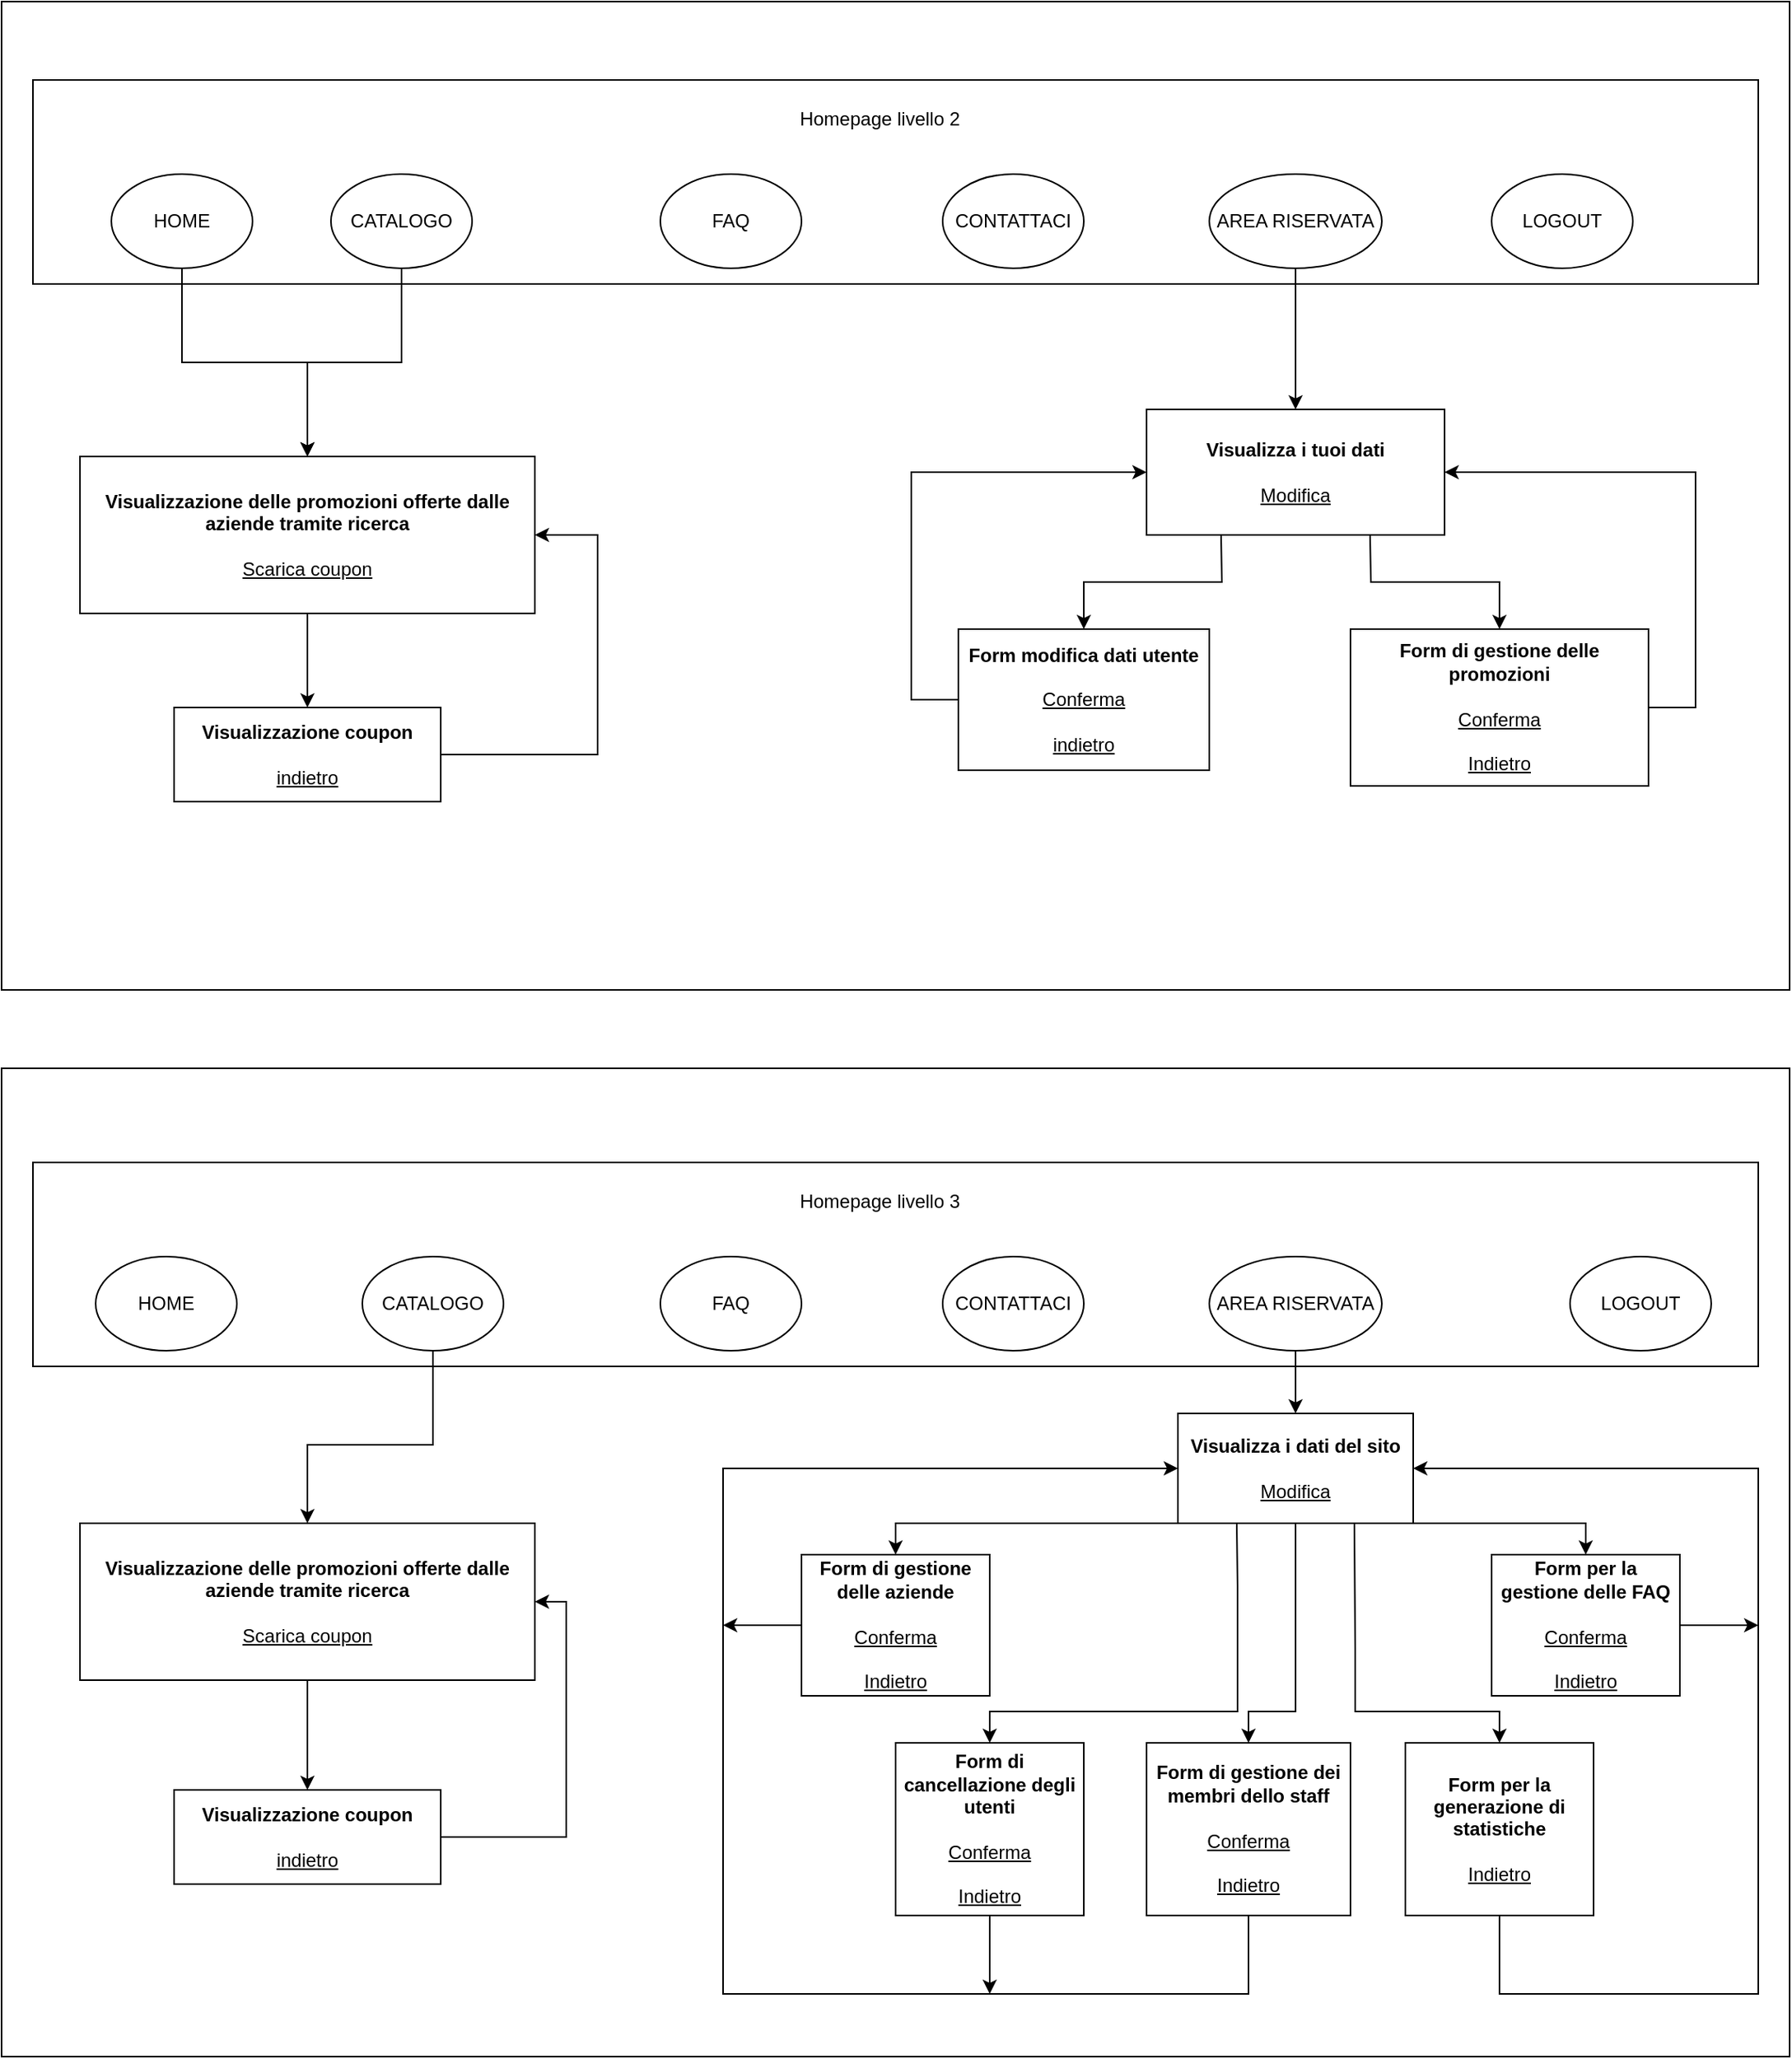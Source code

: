 <mxfile version="21.2.6" type="device" pages="3">
  <diagram name="Lv2-3" id="_M-2xF81Z97StXX9Xhtc">
    <mxGraphModel dx="1400" dy="721" grid="1" gridSize="10" guides="1" tooltips="1" connect="1" arrows="1" fold="1" page="1" pageScale="1" pageWidth="827" pageHeight="1169" math="0" shadow="0">
      <root>
        <mxCell id="0" />
        <mxCell id="1" parent="0" />
        <mxCell id="rX6alPP_R84iCfiomxFw-1" value="" style="rounded=0;whiteSpace=wrap;html=1;" parent="1" vertex="1">
          <mxGeometry x="10" y="50" width="1140" height="630" as="geometry" />
        </mxCell>
        <mxCell id="rX6alPP_R84iCfiomxFw-9" value="" style="rounded=0;whiteSpace=wrap;html=1;" parent="1" vertex="1">
          <mxGeometry x="30" y="100" width="1100" height="130" as="geometry" />
        </mxCell>
        <mxCell id="Ylp3q53HkIbgLGMi-mtZ-3" style="edgeStyle=orthogonalEdgeStyle;rounded=0;orthogonalLoop=1;jettySize=auto;html=1;exitX=0.5;exitY=1;exitDx=0;exitDy=0;entryX=0.5;entryY=0;entryDx=0;entryDy=0;" edge="1" parent="1" source="rX6alPP_R84iCfiomxFw-12" target="rX6alPP_R84iCfiomxFw-14">
          <mxGeometry relative="1" as="geometry">
            <mxPoint x="200" y="330" as="targetPoint" />
          </mxGeometry>
        </mxCell>
        <mxCell id="rX6alPP_R84iCfiomxFw-12" value="CATALOGO" style="ellipse;whiteSpace=wrap;html=1;" parent="1" vertex="1">
          <mxGeometry x="220" y="160" width="90" height="60" as="geometry" />
        </mxCell>
        <mxCell id="Ylp3q53HkIbgLGMi-mtZ-1" style="edgeStyle=orthogonalEdgeStyle;rounded=0;orthogonalLoop=1;jettySize=auto;html=1;exitX=0.5;exitY=1;exitDx=0;exitDy=0;entryX=0.5;entryY=0;entryDx=0;entryDy=0;" edge="1" parent="1" source="rX6alPP_R84iCfiomxFw-13" target="rX6alPP_R84iCfiomxFw-14">
          <mxGeometry relative="1" as="geometry" />
        </mxCell>
        <mxCell id="rX6alPP_R84iCfiomxFw-13" value="HOME" style="ellipse;whiteSpace=wrap;html=1;" parent="1" vertex="1">
          <mxGeometry x="80" y="160" width="90" height="60" as="geometry" />
        </mxCell>
        <mxCell id="rX6alPP_R84iCfiomxFw-14" value="&lt;b&gt;Visualizzazione delle promozioni offerte dalle aziende tramite ricerca&lt;/b&gt;&lt;br&gt;&lt;br&gt;&lt;u&gt;Scarica coupon&lt;/u&gt;" style="rounded=0;whiteSpace=wrap;html=1;" parent="1" vertex="1">
          <mxGeometry x="60" y="340" width="290" height="100" as="geometry" />
        </mxCell>
        <mxCell id="Ylp3q53HkIbgLGMi-mtZ-4" style="edgeStyle=orthogonalEdgeStyle;rounded=0;orthogonalLoop=1;jettySize=auto;html=1;exitX=1;exitY=0.5;exitDx=0;exitDy=0;entryX=1;entryY=0.5;entryDx=0;entryDy=0;" edge="1" parent="1" source="rX6alPP_R84iCfiomxFw-16" target="rX6alPP_R84iCfiomxFw-14">
          <mxGeometry relative="1" as="geometry">
            <Array as="points">
              <mxPoint x="390" y="530" />
              <mxPoint x="390" y="390" />
            </Array>
          </mxGeometry>
        </mxCell>
        <mxCell id="rX6alPP_R84iCfiomxFw-16" value="&lt;b&gt;Visualizzazione coupon&lt;/b&gt;&lt;br&gt;&lt;br&gt;&lt;u&gt;indietro&lt;/u&gt;" style="rounded=0;whiteSpace=wrap;html=1;" parent="1" vertex="1">
          <mxGeometry x="120" y="500" width="170" height="60" as="geometry" />
        </mxCell>
        <mxCell id="rX6alPP_R84iCfiomxFw-17" value="" style="endArrow=classic;html=1;rounded=0;exitX=0.5;exitY=1;exitDx=0;exitDy=0;" parent="1" source="rX6alPP_R84iCfiomxFw-14" target="rX6alPP_R84iCfiomxFw-16" edge="1">
          <mxGeometry width="50" height="50" relative="1" as="geometry">
            <mxPoint x="400" y="390" as="sourcePoint" />
            <mxPoint x="450" y="340" as="targetPoint" />
          </mxGeometry>
        </mxCell>
        <mxCell id="rX6alPP_R84iCfiomxFw-19" value="FAQ" style="ellipse;whiteSpace=wrap;html=1;" parent="1" vertex="1">
          <mxGeometry x="430" y="160" width="90" height="60" as="geometry" />
        </mxCell>
        <mxCell id="rX6alPP_R84iCfiomxFw-20" value="CONTATTACI" style="ellipse;whiteSpace=wrap;html=1;" parent="1" vertex="1">
          <mxGeometry x="610" y="160" width="90" height="60" as="geometry" />
        </mxCell>
        <mxCell id="rX6alPP_R84iCfiomxFw-21" value="LOGOUT" style="ellipse;whiteSpace=wrap;html=1;" parent="1" vertex="1">
          <mxGeometry x="960" y="160" width="90" height="60" as="geometry" />
        </mxCell>
        <mxCell id="rX6alPP_R84iCfiomxFw-22" value="AREA RISERVATA" style="ellipse;whiteSpace=wrap;html=1;" parent="1" vertex="1">
          <mxGeometry x="780" y="160" width="110" height="60" as="geometry" />
        </mxCell>
        <mxCell id="rX6alPP_R84iCfiomxFw-23" value="&lt;b&gt;Visualizza i tuoi dati&lt;/b&gt;&lt;br&gt;&lt;br&gt;&lt;u&gt;Modifica&lt;/u&gt;" style="rounded=0;whiteSpace=wrap;html=1;" parent="1" vertex="1">
          <mxGeometry x="740" y="310" width="190" height="80" as="geometry" />
        </mxCell>
        <mxCell id="rX6alPP_R84iCfiomxFw-24" value="&lt;b&gt;Form modifica dati utente&lt;/b&gt;&lt;br&gt;&lt;br&gt;&lt;u&gt;Conferma&lt;br&gt;&lt;/u&gt;&lt;br&gt;&lt;u&gt;indietro&lt;/u&gt;" style="rounded=0;whiteSpace=wrap;html=1;" parent="1" vertex="1">
          <mxGeometry x="620" y="450" width="160" height="90" as="geometry" />
        </mxCell>
        <mxCell id="rX6alPP_R84iCfiomxFw-25" value="&lt;b&gt;Form di gestione delle promozioni&lt;/b&gt;&lt;br&gt;&lt;br&gt;&lt;u style=&quot;&quot;&gt;Conferma&lt;br&gt;&lt;/u&gt;&lt;br&gt;&lt;u&gt;Indietro&lt;/u&gt;" style="rounded=0;whiteSpace=wrap;html=1;" parent="1" vertex="1">
          <mxGeometry x="870" y="450" width="190" height="100" as="geometry" />
        </mxCell>
        <mxCell id="rX6alPP_R84iCfiomxFw-26" value="" style="endArrow=classic;html=1;rounded=0;exitX=0.5;exitY=1;exitDx=0;exitDy=0;" parent="1" source="rX6alPP_R84iCfiomxFw-22" target="rX6alPP_R84iCfiomxFw-23" edge="1">
          <mxGeometry width="50" height="50" relative="1" as="geometry">
            <mxPoint x="400" y="290" as="sourcePoint" />
            <mxPoint x="450" y="240" as="targetPoint" />
          </mxGeometry>
        </mxCell>
        <mxCell id="rX6alPP_R84iCfiomxFw-27" value="" style="endArrow=classic;html=1;rounded=0;exitX=0.25;exitY=1;exitDx=0;exitDy=0;entryX=0.5;entryY=0;entryDx=0;entryDy=0;" parent="1" source="rX6alPP_R84iCfiomxFw-23" target="rX6alPP_R84iCfiomxFw-24" edge="1">
          <mxGeometry width="50" height="50" relative="1" as="geometry">
            <mxPoint x="400" y="290" as="sourcePoint" />
            <mxPoint x="450" y="240" as="targetPoint" />
            <Array as="points">
              <mxPoint x="788" y="420" />
              <mxPoint x="700" y="420" />
            </Array>
          </mxGeometry>
        </mxCell>
        <mxCell id="rX6alPP_R84iCfiomxFw-28" value="" style="endArrow=classic;html=1;rounded=0;exitX=0.75;exitY=1;exitDx=0;exitDy=0;entryX=0.5;entryY=0;entryDx=0;entryDy=0;" parent="1" source="rX6alPP_R84iCfiomxFw-23" target="rX6alPP_R84iCfiomxFw-25" edge="1">
          <mxGeometry width="50" height="50" relative="1" as="geometry">
            <mxPoint x="400" y="290" as="sourcePoint" />
            <mxPoint x="450" y="240" as="targetPoint" />
            <Array as="points">
              <mxPoint x="883" y="420" />
              <mxPoint x="965" y="420" />
            </Array>
          </mxGeometry>
        </mxCell>
        <mxCell id="rX6alPP_R84iCfiomxFw-30" value="" style="endArrow=classic;html=1;rounded=0;exitX=0;exitY=0.5;exitDx=0;exitDy=0;entryX=0;entryY=0.5;entryDx=0;entryDy=0;" parent="1" source="rX6alPP_R84iCfiomxFw-24" target="rX6alPP_R84iCfiomxFw-23" edge="1">
          <mxGeometry width="50" height="50" relative="1" as="geometry">
            <mxPoint x="400" y="290" as="sourcePoint" />
            <mxPoint x="830" y="270" as="targetPoint" />
            <Array as="points">
              <mxPoint x="590" y="495" />
              <mxPoint x="590" y="350" />
            </Array>
          </mxGeometry>
        </mxCell>
        <mxCell id="rX6alPP_R84iCfiomxFw-31" value="" style="endArrow=classic;html=1;rounded=0;exitX=1;exitY=0.5;exitDx=0;exitDy=0;entryX=1;entryY=0.5;entryDx=0;entryDy=0;" parent="1" source="rX6alPP_R84iCfiomxFw-25" target="rX6alPP_R84iCfiomxFw-23" edge="1">
          <mxGeometry width="50" height="50" relative="1" as="geometry">
            <mxPoint x="400" y="290" as="sourcePoint" />
            <mxPoint x="840" y="270" as="targetPoint" />
            <Array as="points">
              <mxPoint x="1090" y="500" />
              <mxPoint x="1090" y="350" />
            </Array>
          </mxGeometry>
        </mxCell>
        <mxCell id="rX6alPP_R84iCfiomxFw-32" value="Homepage livello 2" style="text;html=1;strokeColor=none;fillColor=none;align=center;verticalAlign=middle;whiteSpace=wrap;rounded=0;" parent="1" vertex="1">
          <mxGeometry x="515" y="110" width="110" height="30" as="geometry" />
        </mxCell>
        <mxCell id="rX6alPP_R84iCfiomxFw-33" value="" style="rounded=0;whiteSpace=wrap;html=1;" parent="1" vertex="1">
          <mxGeometry x="10" y="730" width="1140" height="630" as="geometry" />
        </mxCell>
        <mxCell id="rX6alPP_R84iCfiomxFw-34" value="" style="rounded=0;whiteSpace=wrap;html=1;" parent="1" vertex="1">
          <mxGeometry x="30" y="790" width="1100" height="130" as="geometry" />
        </mxCell>
        <mxCell id="rX6alPP_R84iCfiomxFw-35" value="HOME" style="ellipse;whiteSpace=wrap;html=1;" parent="1" vertex="1">
          <mxGeometry x="70" y="850" width="90" height="60" as="geometry" />
        </mxCell>
        <mxCell id="rX6alPP_R84iCfiomxFw-36" value="CATALOGO" style="ellipse;whiteSpace=wrap;html=1;" parent="1" vertex="1">
          <mxGeometry x="240" y="850" width="90" height="60" as="geometry" />
        </mxCell>
        <mxCell id="rX6alPP_R84iCfiomxFw-37" value="FAQ" style="ellipse;whiteSpace=wrap;html=1;" parent="1" vertex="1">
          <mxGeometry x="430" y="850" width="90" height="60" as="geometry" />
        </mxCell>
        <mxCell id="rX6alPP_R84iCfiomxFw-38" value="CONTATTACI" style="ellipse;whiteSpace=wrap;html=1;" parent="1" vertex="1">
          <mxGeometry x="610" y="850" width="90" height="60" as="geometry" />
        </mxCell>
        <mxCell id="rX6alPP_R84iCfiomxFw-39" value="AREA RISERVATA" style="ellipse;whiteSpace=wrap;html=1;" parent="1" vertex="1">
          <mxGeometry x="780" y="850" width="110" height="60" as="geometry" />
        </mxCell>
        <mxCell id="rX6alPP_R84iCfiomxFw-40" value="LOGOUT" style="ellipse;whiteSpace=wrap;html=1;" parent="1" vertex="1">
          <mxGeometry x="1010" y="850" width="90" height="60" as="geometry" />
        </mxCell>
        <mxCell id="rX6alPP_R84iCfiomxFw-41" value="Homepage livello 3" style="text;html=1;strokeColor=none;fillColor=none;align=center;verticalAlign=middle;whiteSpace=wrap;rounded=0;" parent="1" vertex="1">
          <mxGeometry x="515" y="800" width="110" height="30" as="geometry" />
        </mxCell>
        <mxCell id="rX6alPP_R84iCfiomxFw-42" value="&lt;b&gt;Visualizzazione delle promozioni offerte dalle aziende tramite ricerca&lt;/b&gt;&lt;br&gt;&lt;br&gt;&lt;u&gt;Scarica coupon&lt;/u&gt;" style="rounded=0;whiteSpace=wrap;html=1;" parent="1" vertex="1">
          <mxGeometry x="60" y="1020" width="290" height="100" as="geometry" />
        </mxCell>
        <mxCell id="rX6alPP_R84iCfiomxFw-43" value="&lt;b&gt;Visualizzazione coupon&lt;/b&gt;&lt;br&gt;&lt;br&gt;&lt;u&gt;indietro&lt;/u&gt;" style="rounded=0;whiteSpace=wrap;html=1;" parent="1" vertex="1">
          <mxGeometry x="120" y="1190" width="170" height="60" as="geometry" />
        </mxCell>
        <mxCell id="rX6alPP_R84iCfiomxFw-44" value="" style="endArrow=classic;html=1;rounded=0;exitX=0.5;exitY=1;exitDx=0;exitDy=0;entryX=0.5;entryY=0;entryDx=0;entryDy=0;" parent="1" source="rX6alPP_R84iCfiomxFw-36" target="rX6alPP_R84iCfiomxFw-42" edge="1">
          <mxGeometry width="50" height="50" relative="1" as="geometry">
            <mxPoint x="400" y="970" as="sourcePoint" />
            <mxPoint x="450" y="920" as="targetPoint" />
            <Array as="points">
              <mxPoint x="285" y="970" />
              <mxPoint x="205" y="970" />
            </Array>
          </mxGeometry>
        </mxCell>
        <mxCell id="rX6alPP_R84iCfiomxFw-45" value="" style="endArrow=classic;html=1;rounded=0;exitX=0.5;exitY=1;exitDx=0;exitDy=0;" parent="1" source="rX6alPP_R84iCfiomxFw-42" target="rX6alPP_R84iCfiomxFw-43" edge="1">
          <mxGeometry width="50" height="50" relative="1" as="geometry">
            <mxPoint x="400" y="970" as="sourcePoint" />
            <mxPoint x="450" y="920" as="targetPoint" />
          </mxGeometry>
        </mxCell>
        <mxCell id="rX6alPP_R84iCfiomxFw-46" value="" style="endArrow=classic;html=1;rounded=0;exitX=1;exitY=0.5;exitDx=0;exitDy=0;entryX=1;entryY=0.5;entryDx=0;entryDy=0;" parent="1" source="rX6alPP_R84iCfiomxFw-43" target="rX6alPP_R84iCfiomxFw-42" edge="1">
          <mxGeometry width="50" height="50" relative="1" as="geometry">
            <mxPoint x="400" y="970" as="sourcePoint" />
            <mxPoint x="205" y="990" as="targetPoint" />
            <Array as="points">
              <mxPoint x="370" y="1220" />
              <mxPoint x="370" y="1070" />
            </Array>
          </mxGeometry>
        </mxCell>
        <mxCell id="rX6alPP_R84iCfiomxFw-47" value="&lt;b&gt;Visualizza i dati del sito&lt;/b&gt;&lt;br&gt;&lt;br&gt;&lt;u&gt;Modifica&lt;/u&gt;" style="rounded=0;whiteSpace=wrap;html=1;" parent="1" vertex="1">
          <mxGeometry x="760" y="950" width="150" height="70" as="geometry" />
        </mxCell>
        <mxCell id="rX6alPP_R84iCfiomxFw-48" value="" style="endArrow=classic;html=1;rounded=0;exitX=0.5;exitY=1;exitDx=0;exitDy=0;entryX=0.5;entryY=0;entryDx=0;entryDy=0;" parent="1" source="rX6alPP_R84iCfiomxFw-39" target="rX6alPP_R84iCfiomxFw-47" edge="1">
          <mxGeometry width="50" height="50" relative="1" as="geometry">
            <mxPoint x="400" y="970" as="sourcePoint" />
            <mxPoint x="450" y="920" as="targetPoint" />
          </mxGeometry>
        </mxCell>
        <mxCell id="rX6alPP_R84iCfiomxFw-49" value="&lt;b&gt;Form di gestione delle aziende&lt;/b&gt;&lt;br&gt;&lt;br&gt;&lt;u&gt;Conferma&lt;br&gt;&lt;/u&gt;&lt;br&gt;&lt;u&gt;Indietro&lt;/u&gt;" style="rounded=0;whiteSpace=wrap;html=1;" parent="1" vertex="1">
          <mxGeometry x="520" y="1040" width="120" height="90" as="geometry" />
        </mxCell>
        <mxCell id="rX6alPP_R84iCfiomxFw-50" value="&lt;b&gt;Form di cancellazione degli utenti&lt;/b&gt;&lt;br&gt;&lt;br&gt;&lt;u&gt;Conferma&lt;br&gt;&lt;/u&gt;&lt;br&gt;&lt;u&gt;Indietro&lt;/u&gt;" style="rounded=0;whiteSpace=wrap;html=1;" parent="1" vertex="1">
          <mxGeometry x="580" y="1160" width="120" height="110" as="geometry" />
        </mxCell>
        <mxCell id="rX6alPP_R84iCfiomxFw-51" value="&lt;b&gt;Form di gestione dei membri dello staff&lt;/b&gt;&lt;br&gt;&lt;br&gt;&lt;u&gt;Conferma&lt;br&gt;&lt;/u&gt;&lt;br&gt;&lt;u&gt;Indietro&lt;/u&gt;" style="rounded=0;whiteSpace=wrap;html=1;" parent="1" vertex="1">
          <mxGeometry x="740" y="1160" width="130" height="110" as="geometry" />
        </mxCell>
        <mxCell id="rX6alPP_R84iCfiomxFw-52" value="&lt;b&gt;Form per la generazione di statistiche&lt;/b&gt;&lt;br&gt;&lt;br&gt;&lt;u&gt;Indietro&lt;/u&gt;" style="rounded=0;whiteSpace=wrap;html=1;" parent="1" vertex="1">
          <mxGeometry x="905" y="1160" width="120" height="110" as="geometry" />
        </mxCell>
        <mxCell id="rX6alPP_R84iCfiomxFw-53" value="&lt;b&gt;Form per la gestione delle FAQ&lt;/b&gt;&lt;br&gt;&lt;br&gt;&lt;u&gt;Conferma&lt;br&gt;&lt;/u&gt;&lt;br&gt;&lt;u&gt;Indietro&lt;/u&gt;" style="rounded=0;whiteSpace=wrap;html=1;" parent="1" vertex="1">
          <mxGeometry x="960" y="1040" width="120" height="90" as="geometry" />
        </mxCell>
        <mxCell id="rX6alPP_R84iCfiomxFw-54" value="" style="endArrow=classic;html=1;rounded=0;exitX=0;exitY=1;exitDx=0;exitDy=0;entryX=0.5;entryY=0;entryDx=0;entryDy=0;" parent="1" source="rX6alPP_R84iCfiomxFw-47" target="rX6alPP_R84iCfiomxFw-49" edge="1">
          <mxGeometry width="50" height="50" relative="1" as="geometry">
            <mxPoint x="400" y="900" as="sourcePoint" />
            <mxPoint x="450" y="850" as="targetPoint" />
            <Array as="points">
              <mxPoint x="580" y="1020" />
            </Array>
          </mxGeometry>
        </mxCell>
        <mxCell id="rX6alPP_R84iCfiomxFw-55" value="" style="endArrow=classic;html=1;rounded=0;exitX=1;exitY=1;exitDx=0;exitDy=0;entryX=0.5;entryY=0;entryDx=0;entryDy=0;" parent="1" source="rX6alPP_R84iCfiomxFw-47" target="rX6alPP_R84iCfiomxFw-53" edge="1">
          <mxGeometry width="50" height="50" relative="1" as="geometry">
            <mxPoint x="400" y="900" as="sourcePoint" />
            <mxPoint x="450" y="850" as="targetPoint" />
            <Array as="points">
              <mxPoint x="1020" y="1020" />
            </Array>
          </mxGeometry>
        </mxCell>
        <mxCell id="rX6alPP_R84iCfiomxFw-56" value="" style="endArrow=classic;html=1;rounded=0;exitX=0.25;exitY=1;exitDx=0;exitDy=0;entryX=0.5;entryY=0;entryDx=0;entryDy=0;" parent="1" source="rX6alPP_R84iCfiomxFw-47" target="rX6alPP_R84iCfiomxFw-50" edge="1">
          <mxGeometry width="50" height="50" relative="1" as="geometry">
            <mxPoint x="400" y="900" as="sourcePoint" />
            <mxPoint x="450" y="850" as="targetPoint" />
            <Array as="points">
              <mxPoint x="798" y="1060" />
              <mxPoint x="798" y="1140" />
              <mxPoint x="670" y="1140" />
              <mxPoint x="640" y="1140" />
            </Array>
          </mxGeometry>
        </mxCell>
        <mxCell id="rX6alPP_R84iCfiomxFw-57" value="" style="endArrow=classic;html=1;rounded=0;exitX=0.5;exitY=1;exitDx=0;exitDy=0;entryX=0.5;entryY=0;entryDx=0;entryDy=0;" parent="1" source="rX6alPP_R84iCfiomxFw-47" target="rX6alPP_R84iCfiomxFw-51" edge="1">
          <mxGeometry width="50" height="50" relative="1" as="geometry">
            <mxPoint x="400" y="900" as="sourcePoint" />
            <mxPoint x="450" y="850" as="targetPoint" />
            <Array as="points">
              <mxPoint x="835" y="1090" />
              <mxPoint x="835" y="1140" />
              <mxPoint x="805" y="1140" />
            </Array>
          </mxGeometry>
        </mxCell>
        <mxCell id="rX6alPP_R84iCfiomxFw-58" value="" style="endArrow=classic;html=1;rounded=0;exitX=0.75;exitY=1;exitDx=0;exitDy=0;entryX=0.5;entryY=0;entryDx=0;entryDy=0;" parent="1" source="rX6alPP_R84iCfiomxFw-47" target="rX6alPP_R84iCfiomxFw-52" edge="1">
          <mxGeometry width="50" height="50" relative="1" as="geometry">
            <mxPoint x="845" y="1030" as="sourcePoint" />
            <mxPoint x="815" y="1170" as="targetPoint" />
            <Array as="points">
              <mxPoint x="873" y="1100" />
              <mxPoint x="873" y="1140" />
              <mxPoint x="930" y="1140" />
              <mxPoint x="965" y="1140" />
            </Array>
          </mxGeometry>
        </mxCell>
        <mxCell id="rX6alPP_R84iCfiomxFw-60" value="" style="endArrow=classic;html=1;rounded=0;exitX=0;exitY=0.5;exitDx=0;exitDy=0;" parent="1" source="rX6alPP_R84iCfiomxFw-49" edge="1">
          <mxGeometry width="50" height="50" relative="1" as="geometry">
            <mxPoint x="400" y="1030" as="sourcePoint" />
            <mxPoint x="470" y="1085" as="targetPoint" />
          </mxGeometry>
        </mxCell>
        <mxCell id="rX6alPP_R84iCfiomxFw-61" value="" style="endArrow=classic;html=1;rounded=0;exitX=0.5;exitY=1;exitDx=0;exitDy=0;entryX=0;entryY=0.5;entryDx=0;entryDy=0;" parent="1" source="rX6alPP_R84iCfiomxFw-51" target="rX6alPP_R84iCfiomxFw-47" edge="1">
          <mxGeometry width="50" height="50" relative="1" as="geometry">
            <mxPoint x="400" y="1030" as="sourcePoint" />
            <mxPoint x="450" y="980" as="targetPoint" />
            <Array as="points">
              <mxPoint x="805" y="1320" />
              <mxPoint x="470" y="1320" />
              <mxPoint x="470" y="985" />
            </Array>
          </mxGeometry>
        </mxCell>
        <mxCell id="rX6alPP_R84iCfiomxFw-62" value="" style="endArrow=classic;html=1;rounded=0;exitX=0.5;exitY=1;exitDx=0;exitDy=0;" parent="1" source="rX6alPP_R84iCfiomxFw-50" edge="1">
          <mxGeometry width="50" height="50" relative="1" as="geometry">
            <mxPoint x="400" y="1030" as="sourcePoint" />
            <mxPoint x="640" y="1320" as="targetPoint" />
          </mxGeometry>
        </mxCell>
        <mxCell id="rX6alPP_R84iCfiomxFw-63" value="" style="endArrow=classic;html=1;rounded=0;exitX=0.5;exitY=1;exitDx=0;exitDy=0;entryX=1;entryY=0.5;entryDx=0;entryDy=0;" parent="1" source="rX6alPP_R84iCfiomxFw-52" target="rX6alPP_R84iCfiomxFw-47" edge="1">
          <mxGeometry width="50" height="50" relative="1" as="geometry">
            <mxPoint x="400" y="1030" as="sourcePoint" />
            <mxPoint x="450" y="980" as="targetPoint" />
            <Array as="points">
              <mxPoint x="965" y="1320" />
              <mxPoint x="1130" y="1320" />
              <mxPoint x="1130" y="985" />
            </Array>
          </mxGeometry>
        </mxCell>
        <mxCell id="rX6alPP_R84iCfiomxFw-64" value="" style="endArrow=classic;html=1;rounded=0;exitX=1;exitY=0.5;exitDx=0;exitDy=0;" parent="1" source="rX6alPP_R84iCfiomxFw-53" edge="1">
          <mxGeometry width="50" height="50" relative="1" as="geometry">
            <mxPoint x="400" y="1030" as="sourcePoint" />
            <mxPoint x="1130" y="1085" as="targetPoint" />
          </mxGeometry>
        </mxCell>
      </root>
    </mxGraphModel>
  </diagram>
  <diagram id="IhBzcSBHuUPYpadoAGtF" name="Lv0-1">
    <mxGraphModel dx="1050" dy="541" grid="1" gridSize="10" guides="1" tooltips="1" connect="1" arrows="1" fold="1" page="1" pageScale="1" pageWidth="1390" pageHeight="980" math="0" shadow="0">
      <root>
        <mxCell id="0" />
        <mxCell id="1" parent="0" />
        <mxCell id="_Kh7zMm8I2z3apYk3yrE-1" value="" style="rounded=0;whiteSpace=wrap;html=1;fillColor=#EBF4FF;strokeColor=#FFFFFF;" vertex="1" parent="1">
          <mxGeometry x="225" y="20" width="940" height="370" as="geometry" />
        </mxCell>
        <mxCell id="_Kh7zMm8I2z3apYk3yrE-2" value="&lt;font color=&quot;#6666ff&quot;&gt;Homepage livello 0&lt;/font&gt;" style="text;html=1;strokeColor=none;fillColor=none;align=center;verticalAlign=middle;whiteSpace=wrap;rounded=0;fontColor=#9999FF;fontSize=14;fontStyle=1" vertex="1" parent="1">
          <mxGeometry x="630" y="30" width="160" height="40" as="geometry" />
        </mxCell>
        <mxCell id="_Kh7zMm8I2z3apYk3yrE-3" value="CATALOGO" style="ellipse;whiteSpace=wrap;html=1;fontSize=10;fillColor=#dae8fc;strokeColor=#6c8ebf;" vertex="1" parent="1">
          <mxGeometry x="400" y="100" width="90" height="50" as="geometry" />
        </mxCell>
        <mxCell id="_Kh7zMm8I2z3apYk3yrE-4" value="FAQ" style="ellipse;whiteSpace=wrap;html=1;fontSize=10;fillColor=#dae8fc;strokeColor=#6c8ebf;" vertex="1" parent="1">
          <mxGeometry x="625" y="100" width="80" height="50" as="geometry" />
        </mxCell>
        <mxCell id="_Kh7zMm8I2z3apYk3yrE-5" value="CONTATTACI" style="ellipse;whiteSpace=wrap;html=1;fontSize=10;fillColor=#dae8fc;strokeColor=#6c8ebf;" vertex="1" parent="1">
          <mxGeometry x="735" y="100" width="90" height="50" as="geometry" />
        </mxCell>
        <mxCell id="_Kh7zMm8I2z3apYk3yrE-6" style="edgeStyle=orthogonalEdgeStyle;rounded=0;orthogonalLoop=1;jettySize=auto;html=1;exitX=0.5;exitY=1;exitDx=0;exitDy=0;entryX=0.5;entryY=0;entryDx=0;entryDy=0;" edge="1" parent="1" source="_Kh7zMm8I2z3apYk3yrE-7" target="_Kh7zMm8I2z3apYk3yrE-14">
          <mxGeometry relative="1" as="geometry" />
        </mxCell>
        <mxCell id="_Kh7zMm8I2z3apYk3yrE-7" value="REGISTRATI" style="ellipse;whiteSpace=wrap;html=1;fontSize=10;fillColor=#dae8fc;strokeColor=#6c8ebf;" vertex="1" parent="1">
          <mxGeometry x="840" y="100" width="90" height="50" as="geometry" />
        </mxCell>
        <mxCell id="_Kh7zMm8I2z3apYk3yrE-8" style="edgeStyle=orthogonalEdgeStyle;rounded=0;orthogonalLoop=1;jettySize=auto;html=1;exitX=0.5;exitY=1;exitDx=0;exitDy=0;entryX=0.5;entryY=0;entryDx=0;entryDy=0;" edge="1" parent="1" source="_Kh7zMm8I2z3apYk3yrE-9" target="_Kh7zMm8I2z3apYk3yrE-17">
          <mxGeometry relative="1" as="geometry" />
        </mxCell>
        <mxCell id="_Kh7zMm8I2z3apYk3yrE-9" value="ACCEDI" style="ellipse;whiteSpace=wrap;html=1;fontSize=10;fillColor=#dae8fc;strokeColor=#6c8ebf;" vertex="1" parent="1">
          <mxGeometry x="1027.5" y="100" width="80" height="50" as="geometry" />
        </mxCell>
        <mxCell id="_Kh7zMm8I2z3apYk3yrE-10" style="edgeStyle=orthogonalEdgeStyle;rounded=0;orthogonalLoop=1;jettySize=auto;html=1;exitX=0.5;exitY=1;exitDx=0;exitDy=0;entryX=0.5;entryY=0;entryDx=0;entryDy=0;" edge="1" parent="1" source="_Kh7zMm8I2z3apYk3yrE-11" target="_Kh7zMm8I2z3apYk3yrE-13">
          <mxGeometry relative="1" as="geometry">
            <Array as="points">
              <mxPoint x="320" y="190" />
              <mxPoint x="425" y="190" />
            </Array>
          </mxGeometry>
        </mxCell>
        <mxCell id="_Kh7zMm8I2z3apYk3yrE-11" value="HOME" style="ellipse;whiteSpace=wrap;html=1;fontSize=10;fillColor=#dae8fc;strokeColor=#6c8ebf;" vertex="1" parent="1">
          <mxGeometry x="275" y="100" width="90" height="50" as="geometry" />
        </mxCell>
        <mxCell id="_Kh7zMm8I2z3apYk3yrE-12" style="edgeStyle=orthogonalEdgeStyle;rounded=0;orthogonalLoop=1;jettySize=auto;html=1;exitX=0.5;exitY=1;exitDx=0;exitDy=0;entryX=0;entryY=0.5;entryDx=0;entryDy=0;strokeColor=#000000;" edge="1" parent="1" source="_Kh7zMm8I2z3apYk3yrE-13" target="_Kh7zMm8I2z3apYk3yrE-14">
          <mxGeometry relative="1" as="geometry" />
        </mxCell>
        <mxCell id="_Kh7zMm8I2z3apYk3yrE-13" value="&lt;b&gt;Visualizzazione delle promozioni offerte dalle aziende tramite ricerca&lt;/b&gt;&lt;br&gt;&lt;br&gt;Per acquisire un coupon &lt;u&gt;registrati&lt;/u&gt;&amp;nbsp;" style="rounded=0;whiteSpace=wrap;html=1;fontSize=11;" vertex="1" parent="1">
          <mxGeometry x="320" y="245" width="210" height="80" as="geometry" />
        </mxCell>
        <mxCell id="_Kh7zMm8I2z3apYk3yrE-14" value="&lt;b&gt;Form registrazione&lt;/b&gt;&lt;br&gt;&lt;br&gt;&lt;u&gt;Registrati&lt;/u&gt;" style="rounded=0;whiteSpace=wrap;html=1;" vertex="1" parent="1">
          <mxGeometry x="825" y="230" width="120" height="60" as="geometry" />
        </mxCell>
        <mxCell id="_Kh7zMm8I2z3apYk3yrE-15" style="edgeStyle=orthogonalEdgeStyle;rounded=0;orthogonalLoop=1;jettySize=auto;html=1;exitX=0.25;exitY=1;exitDx=0;exitDy=0;entryX=1;entryY=0.5;entryDx=0;entryDy=0;strokeColor=#97D077;" edge="1" parent="1" source="_Kh7zMm8I2z3apYk3yrE-17" target="_Kh7zMm8I2z3apYk3yrE-14">
          <mxGeometry relative="1" as="geometry" />
        </mxCell>
        <mxCell id="_Kh7zMm8I2z3apYk3yrE-16" style="edgeStyle=orthogonalEdgeStyle;rounded=0;orthogonalLoop=1;jettySize=auto;html=1;exitX=0.75;exitY=1;exitDx=0;exitDy=0;strokeColor=#EA6B66;" edge="1" parent="1" source="_Kh7zMm8I2z3apYk3yrE-17" target="_Kh7zMm8I2z3apYk3yrE-18">
          <mxGeometry relative="1" as="geometry" />
        </mxCell>
        <mxCell id="_Kh7zMm8I2z3apYk3yrE-17" value="&lt;b&gt;Form accesso&lt;/b&gt;&lt;br&gt;&lt;br&gt;&lt;u&gt;Accedi&lt;br&gt;&lt;/u&gt;&lt;br&gt;Se non sei registrato &lt;u&gt;crea il tuo account&lt;/u&gt;" style="rounded=0;whiteSpace=wrap;html=1;" vertex="1" parent="1">
          <mxGeometry x="1000" y="230" width="135" height="110" as="geometry" />
        </mxCell>
        <mxCell id="_Kh7zMm8I2z3apYk3yrE-18" value="" style="rounded=0;whiteSpace=wrap;html=1;fillColor=#EBF4FF;strokeColor=#FFFFFF;" vertex="1" parent="1">
          <mxGeometry x="250" y="500" width="920" height="430" as="geometry" />
        </mxCell>
        <mxCell id="_Kh7zMm8I2z3apYk3yrE-19" value="&lt;font color=&quot;#6666ff&quot;&gt;Homepage livello 1&lt;/font&gt;" style="text;html=1;strokeColor=none;fillColor=none;align=center;verticalAlign=middle;whiteSpace=wrap;rounded=0;fontColor=#9999FF;fontSize=14;fontStyle=1" vertex="1" parent="1">
          <mxGeometry x="630" y="520" width="160" height="40" as="geometry" />
        </mxCell>
        <mxCell id="_Kh7zMm8I2z3apYk3yrE-20" style="edgeStyle=orthogonalEdgeStyle;rounded=0;orthogonalLoop=1;jettySize=auto;html=1;exitX=0.5;exitY=1;exitDx=0;exitDy=0;entryX=0.5;entryY=0;entryDx=0;entryDy=0;" edge="1" parent="1" source="_Kh7zMm8I2z3apYk3yrE-21" target="_Kh7zMm8I2z3apYk3yrE-34">
          <mxGeometry relative="1" as="geometry" />
        </mxCell>
        <mxCell id="_Kh7zMm8I2z3apYk3yrE-21" value="CATALOGO" style="ellipse;whiteSpace=wrap;html=1;fontSize=10;fillColor=#dae8fc;strokeColor=#6c8ebf;" vertex="1" parent="1">
          <mxGeometry x="455" y="580" width="90" height="50" as="geometry" />
        </mxCell>
        <mxCell id="_Kh7zMm8I2z3apYk3yrE-22" value="FAQ" style="ellipse;whiteSpace=wrap;html=1;fontSize=10;fillColor=#dae8fc;strokeColor=#6c8ebf;" vertex="1" parent="1">
          <mxGeometry x="620" y="580" width="80" height="50" as="geometry" />
        </mxCell>
        <mxCell id="_Kh7zMm8I2z3apYk3yrE-23" value="CONTATTACI" style="ellipse;whiteSpace=wrap;html=1;fontSize=10;fillColor=#dae8fc;strokeColor=#6c8ebf;" vertex="1" parent="1">
          <mxGeometry x="730" y="580" width="90" height="50" as="geometry" />
        </mxCell>
        <mxCell id="_Kh7zMm8I2z3apYk3yrE-24" value="LOGOUT" style="ellipse;whiteSpace=wrap;html=1;fontSize=10;fillColor=#dae8fc;strokeColor=#6c8ebf;" vertex="1" parent="1">
          <mxGeometry x="860" y="580" width="90" height="50" as="geometry" />
        </mxCell>
        <mxCell id="_Kh7zMm8I2z3apYk3yrE-25" style="edgeStyle=orthogonalEdgeStyle;rounded=0;orthogonalLoop=1;jettySize=auto;html=1;exitX=0.5;exitY=1;exitDx=0;exitDy=0;entryX=0.5;entryY=0;entryDx=0;entryDy=0;" edge="1" parent="1" source="_Kh7zMm8I2z3apYk3yrE-26" target="_Kh7zMm8I2z3apYk3yrE-30">
          <mxGeometry relative="1" as="geometry" />
        </mxCell>
        <mxCell id="_Kh7zMm8I2z3apYk3yrE-26" value="DATI UTENTE" style="ellipse;whiteSpace=wrap;html=1;fontSize=10;fillColor=#dae8fc;strokeColor=#6c8ebf;" vertex="1" parent="1">
          <mxGeometry x="1010" y="580" width="90" height="50" as="geometry" />
        </mxCell>
        <mxCell id="_Kh7zMm8I2z3apYk3yrE-27" style="edgeStyle=orthogonalEdgeStyle;rounded=0;orthogonalLoop=1;jettySize=auto;html=1;exitX=0.5;exitY=1;exitDx=0;exitDy=0;" edge="1" parent="1" source="_Kh7zMm8I2z3apYk3yrE-28" target="_Kh7zMm8I2z3apYk3yrE-34">
          <mxGeometry relative="1" as="geometry" />
        </mxCell>
        <mxCell id="_Kh7zMm8I2z3apYk3yrE-28" value="HOME" style="ellipse;whiteSpace=wrap;html=1;fontSize=10;fillColor=#dae8fc;strokeColor=#6c8ebf;" vertex="1" parent="1">
          <mxGeometry x="310" y="580" width="90" height="50" as="geometry" />
        </mxCell>
        <mxCell id="_Kh7zMm8I2z3apYk3yrE-29" style="edgeStyle=orthogonalEdgeStyle;rounded=0;orthogonalLoop=1;jettySize=auto;html=1;exitX=0.5;exitY=1;exitDx=0;exitDy=0;entryX=0.5;entryY=0;entryDx=0;entryDy=0;" edge="1" parent="1" source="_Kh7zMm8I2z3apYk3yrE-30" target="_Kh7zMm8I2z3apYk3yrE-32">
          <mxGeometry relative="1" as="geometry" />
        </mxCell>
        <mxCell id="_Kh7zMm8I2z3apYk3yrE-30" value="&lt;b&gt;Visualizza i tuoi dati&lt;/b&gt;&lt;br&gt;&lt;br&gt;&lt;u&gt;Modifica&lt;/u&gt;" style="rounded=0;whiteSpace=wrap;html=1;" vertex="1" parent="1">
          <mxGeometry x="992.5" y="690" width="125" height="60" as="geometry" />
        </mxCell>
        <mxCell id="_Kh7zMm8I2z3apYk3yrE-31" style="edgeStyle=orthogonalEdgeStyle;rounded=0;orthogonalLoop=1;jettySize=auto;html=1;exitX=0.5;exitY=1;exitDx=0;exitDy=0;entryX=0;entryY=0.5;entryDx=0;entryDy=0;strokeColor=#97D077;" edge="1" parent="1" source="_Kh7zMm8I2z3apYk3yrE-32" target="_Kh7zMm8I2z3apYk3yrE-30">
          <mxGeometry relative="1" as="geometry">
            <Array as="points">
              <mxPoint x="1055" y="900" />
              <mxPoint x="960" y="900" />
              <mxPoint x="960" y="720" />
            </Array>
          </mxGeometry>
        </mxCell>
        <mxCell id="_Kh7zMm8I2z3apYk3yrE-32" value="&lt;b&gt;Form modifica&lt;/b&gt;&lt;br&gt;&lt;br&gt;&lt;u&gt;Conferma&lt;br&gt;&lt;br&gt;Indietro&lt;/u&gt;" style="rounded=0;whiteSpace=wrap;html=1;" vertex="1" parent="1">
          <mxGeometry x="990" y="790" width="130" height="90" as="geometry" />
        </mxCell>
        <mxCell id="_Kh7zMm8I2z3apYk3yrE-33" style="edgeStyle=orthogonalEdgeStyle;rounded=0;orthogonalLoop=1;jettySize=auto;html=1;entryX=0.5;entryY=0;entryDx=0;entryDy=0;" edge="1" parent="1" source="_Kh7zMm8I2z3apYk3yrE-34" target="_Kh7zMm8I2z3apYk3yrE-36">
          <mxGeometry relative="1" as="geometry" />
        </mxCell>
        <mxCell id="_Kh7zMm8I2z3apYk3yrE-34" value="&lt;b&gt;Visualizzazione delle promozioni offerte dalle aziende tramite ricerca&lt;/b&gt;&lt;br&gt;&lt;br&gt;&lt;u&gt;Scarica coupon&lt;/u&gt;" style="rounded=0;whiteSpace=wrap;html=1;fontSize=11;" vertex="1" parent="1">
          <mxGeometry x="320" y="700" width="210" height="70" as="geometry" />
        </mxCell>
        <mxCell id="_Kh7zMm8I2z3apYk3yrE-35" style="edgeStyle=orthogonalEdgeStyle;rounded=0;orthogonalLoop=1;jettySize=auto;html=1;exitX=1;exitY=0.5;exitDx=0;exitDy=0;entryX=1;entryY=0.5;entryDx=0;entryDy=0;" edge="1" parent="1" source="_Kh7zMm8I2z3apYk3yrE-36" target="_Kh7zMm8I2z3apYk3yrE-21">
          <mxGeometry relative="1" as="geometry">
            <Array as="points">
              <mxPoint x="580" y="845" />
              <mxPoint x="580" y="605" />
            </Array>
          </mxGeometry>
        </mxCell>
        <mxCell id="_Kh7zMm8I2z3apYk3yrE-36" value="&lt;b&gt;Visualizzazione coupon&lt;/b&gt;&lt;br&gt;&lt;br&gt;&lt;u&gt;Indietro&lt;/u&gt;" style="rounded=0;whiteSpace=wrap;html=1;fontSize=11;" vertex="1" parent="1">
          <mxGeometry x="347.5" y="810" width="155" height="70" as="geometry" />
        </mxCell>
        <mxCell id="_Kh7zMm8I2z3apYk3yrE-37" value="AZIENDE" style="ellipse;whiteSpace=wrap;html=1;fontSize=10;fillColor=#dae8fc;strokeColor=#6c8ebf;" vertex="1" parent="1">
          <mxGeometry x="510" y="100" width="90" height="50" as="geometry" />
        </mxCell>
      </root>
    </mxGraphModel>
  </diagram>
  <diagram id="_CZQYzVmhGMX9hNdbz7M" name="LinkCompleto">
    <mxGraphModel dx="1400" dy="721" grid="1" gridSize="10" guides="1" tooltips="1" connect="1" arrows="1" fold="1" page="1" pageScale="1" pageWidth="1390" pageHeight="980" math="0" shadow="0">
      <root>
        <mxCell id="0" />
        <mxCell id="1" parent="0" />
      </root>
    </mxGraphModel>
  </diagram>
</mxfile>

